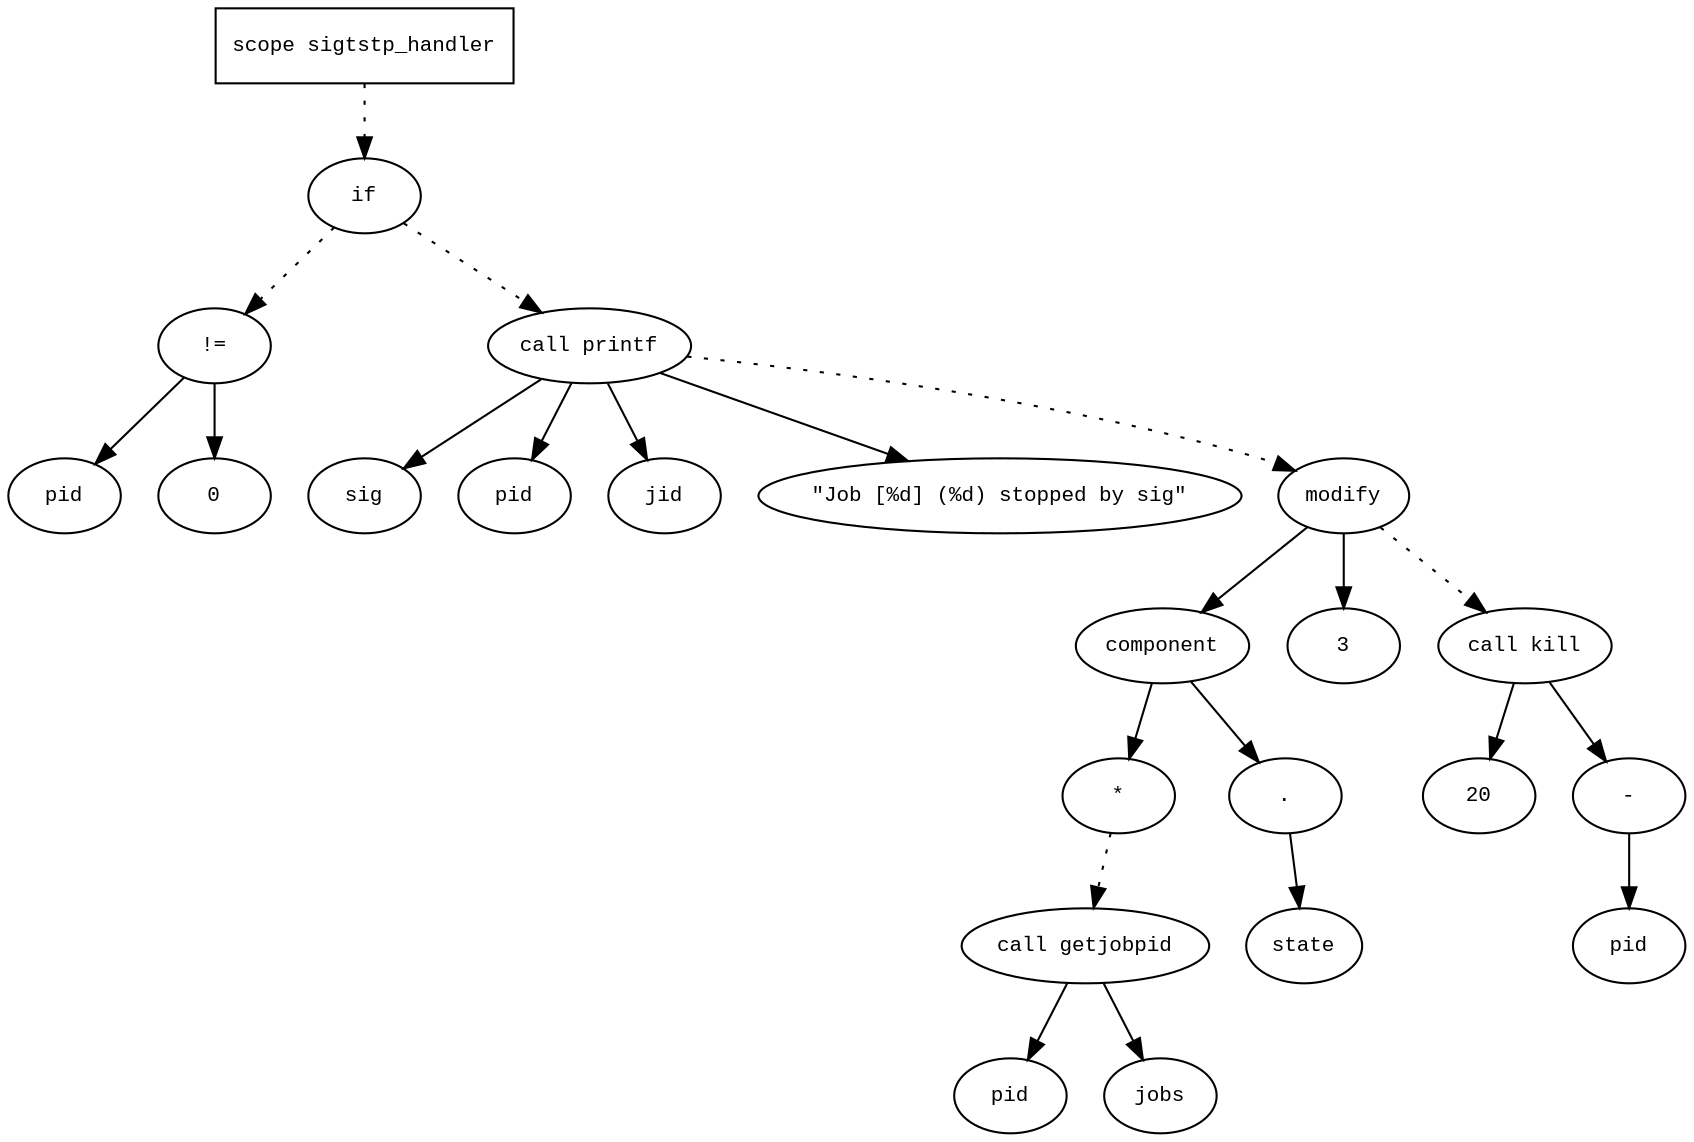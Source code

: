 digraph AST {
  graph [fontname="Times New Roman",fontsize=10];
  node  [fontname="Courier New",fontsize=10];
  edge  [fontname="Times New Roman",fontsize=10];

  node1 [label="scope sigtstp_handler",shape=box];
  node2 [label="if",shape=ellipse];
  node1 -> node2 [style=dotted];
  node3 [label="!=",shape=ellipse];
  node4 [label="pid",shape=ellipse];
  node3 -> node4;
  node5 [label="0",shape=ellipse];
  node3 -> node5;
  node2 -> node3 [style=dotted];
  node6 [label="call printf",shape=ellipse];
  node7 [label="sig",shape=ellipse];
  node6 -> node7;
  node8 [label="pid",shape=ellipse];
  node6 -> node8;
  node9 [label="jid",shape=ellipse];
  node6 -> node9;
  node10 [label="\"Job [%d] (%d) stopped by sig\"",shape=ellipse];
  node6 -> node10;
  node2 -> node6 [style=dotted];
  node11 [label="modify",shape=ellipse];
  node12 [label="component",shape=ellipse];
  node11 -> node12;
  node13 [label="*",shape=ellipse];
  node14 [label="call getjobpid",shape=ellipse];
  node15 [label="pid",shape=ellipse];
  node14 -> node15;
  node16 [label="jobs",shape=ellipse];
  node14 -> node16;
  node13 -> node14 [style=dotted];
  node12 -> node13;
  node17 [label=".",shape=ellipse];
  node12 -> node17;
  node18 [label="state",shape=ellipse];
  node17 -> node18;
  node19 [label="3",shape=ellipse];
  node11 -> node19;
  node6 -> node11 [style=dotted];
  node20 [label="call kill",shape=ellipse];
  node21 [label="20",shape=ellipse];
  node20 -> node21;
  node22 [label="-",shape=ellipse];
  node23 [label="pid",shape=ellipse];
  node22 -> node23;
  node20 -> node22;
  node11 -> node20 [style=dotted];
} 